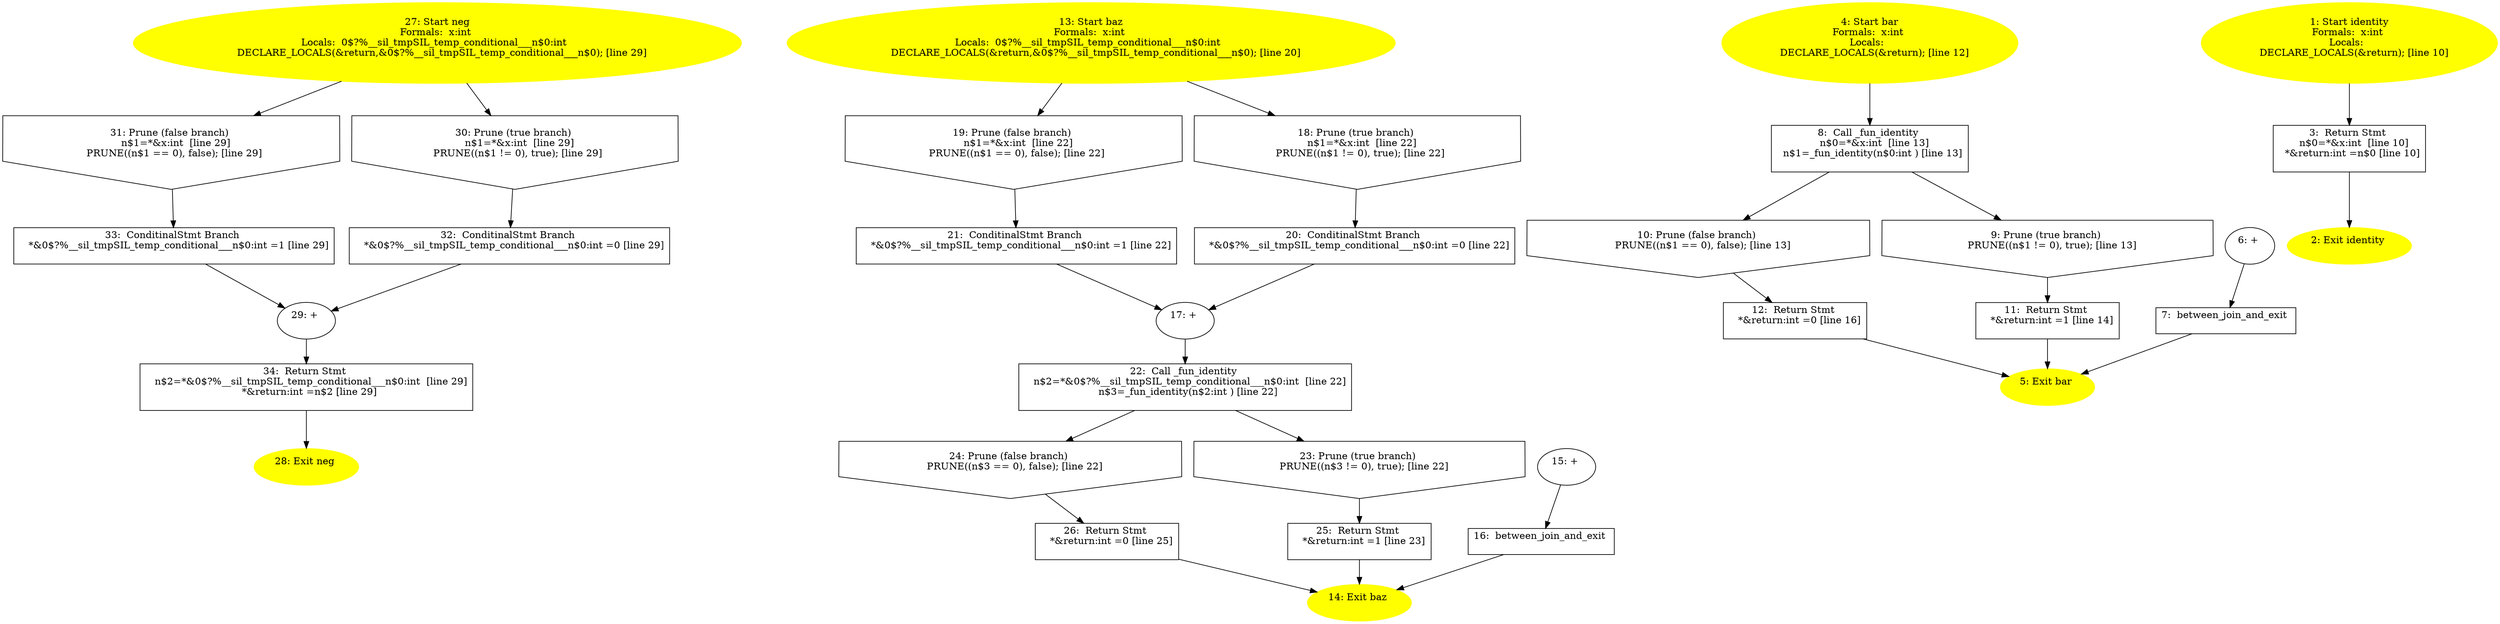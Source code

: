 /* @generated */
digraph iCFG {
34 [label="34:  Return Stmt \n   n$2=*&0$?%__sil_tmpSIL_temp_conditional___n$0:int  [line 29]\n  *&return:int =n$2 [line 29]\n " shape="box"]
	

	 34 -> 28 ;
33 [label="33:  ConditinalStmt Branch \n   *&0$?%__sil_tmpSIL_temp_conditional___n$0:int =1 [line 29]\n " shape="box"]
	

	 33 -> 29 ;
32 [label="32:  ConditinalStmt Branch \n   *&0$?%__sil_tmpSIL_temp_conditional___n$0:int =0 [line 29]\n " shape="box"]
	

	 32 -> 29 ;
31 [label="31: Prune (false branch) \n   n$1=*&x:int  [line 29]\n  PRUNE((n$1 == 0), false); [line 29]\n " shape="invhouse"]
	

	 31 -> 33 ;
30 [label="30: Prune (true branch) \n   n$1=*&x:int  [line 29]\n  PRUNE((n$1 != 0), true); [line 29]\n " shape="invhouse"]
	

	 30 -> 32 ;
29 [label="29: + \n  " ]
	

	 29 -> 34 ;
28 [label="28: Exit neg \n  " color=yellow style=filled]
	

27 [label="27: Start neg\nFormals:  x:int \nLocals:  0$?%__sil_tmpSIL_temp_conditional___n$0:int  \n   DECLARE_LOCALS(&return,&0$?%__sil_tmpSIL_temp_conditional___n$0); [line 29]\n " color=yellow style=filled]
	

	 27 -> 30 ;
	 27 -> 31 ;
26 [label="26:  Return Stmt \n   *&return:int =0 [line 25]\n " shape="box"]
	

	 26 -> 14 ;
25 [label="25:  Return Stmt \n   *&return:int =1 [line 23]\n " shape="box"]
	

	 25 -> 14 ;
24 [label="24: Prune (false branch) \n   PRUNE((n$3 == 0), false); [line 22]\n " shape="invhouse"]
	

	 24 -> 26 ;
23 [label="23: Prune (true branch) \n   PRUNE((n$3 != 0), true); [line 22]\n " shape="invhouse"]
	

	 23 -> 25 ;
22 [label="22:  Call _fun_identity \n   n$2=*&0$?%__sil_tmpSIL_temp_conditional___n$0:int  [line 22]\n  n$3=_fun_identity(n$2:int ) [line 22]\n " shape="box"]
	

	 22 -> 23 ;
	 22 -> 24 ;
21 [label="21:  ConditinalStmt Branch \n   *&0$?%__sil_tmpSIL_temp_conditional___n$0:int =1 [line 22]\n " shape="box"]
	

	 21 -> 17 ;
20 [label="20:  ConditinalStmt Branch \n   *&0$?%__sil_tmpSIL_temp_conditional___n$0:int =0 [line 22]\n " shape="box"]
	

	 20 -> 17 ;
19 [label="19: Prune (false branch) \n   n$1=*&x:int  [line 22]\n  PRUNE((n$1 == 0), false); [line 22]\n " shape="invhouse"]
	

	 19 -> 21 ;
18 [label="18: Prune (true branch) \n   n$1=*&x:int  [line 22]\n  PRUNE((n$1 != 0), true); [line 22]\n " shape="invhouse"]
	

	 18 -> 20 ;
17 [label="17: + \n  " ]
	

	 17 -> 22 ;
16 [label="16:  between_join_and_exit \n  " shape="box"]
	

	 16 -> 14 ;
15 [label="15: + \n  " ]
	

	 15 -> 16 ;
14 [label="14: Exit baz \n  " color=yellow style=filled]
	

13 [label="13: Start baz\nFormals:  x:int \nLocals:  0$?%__sil_tmpSIL_temp_conditional___n$0:int  \n   DECLARE_LOCALS(&return,&0$?%__sil_tmpSIL_temp_conditional___n$0); [line 20]\n " color=yellow style=filled]
	

	 13 -> 18 ;
	 13 -> 19 ;
12 [label="12:  Return Stmt \n   *&return:int =0 [line 16]\n " shape="box"]
	

	 12 -> 5 ;
11 [label="11:  Return Stmt \n   *&return:int =1 [line 14]\n " shape="box"]
	

	 11 -> 5 ;
10 [label="10: Prune (false branch) \n   PRUNE((n$1 == 0), false); [line 13]\n " shape="invhouse"]
	

	 10 -> 12 ;
9 [label="9: Prune (true branch) \n   PRUNE((n$1 != 0), true); [line 13]\n " shape="invhouse"]
	

	 9 -> 11 ;
8 [label="8:  Call _fun_identity \n   n$0=*&x:int  [line 13]\n  n$1=_fun_identity(n$0:int ) [line 13]\n " shape="box"]
	

	 8 -> 9 ;
	 8 -> 10 ;
7 [label="7:  between_join_and_exit \n  " shape="box"]
	

	 7 -> 5 ;
6 [label="6: + \n  " ]
	

	 6 -> 7 ;
5 [label="5: Exit bar \n  " color=yellow style=filled]
	

4 [label="4: Start bar\nFormals:  x:int \nLocals:  \n   DECLARE_LOCALS(&return); [line 12]\n " color=yellow style=filled]
	

	 4 -> 8 ;
3 [label="3:  Return Stmt \n   n$0=*&x:int  [line 10]\n  *&return:int =n$0 [line 10]\n " shape="box"]
	

	 3 -> 2 ;
2 [label="2: Exit identity \n  " color=yellow style=filled]
	

1 [label="1: Start identity\nFormals:  x:int \nLocals:  \n   DECLARE_LOCALS(&return); [line 10]\n " color=yellow style=filled]
	

	 1 -> 3 ;
}
